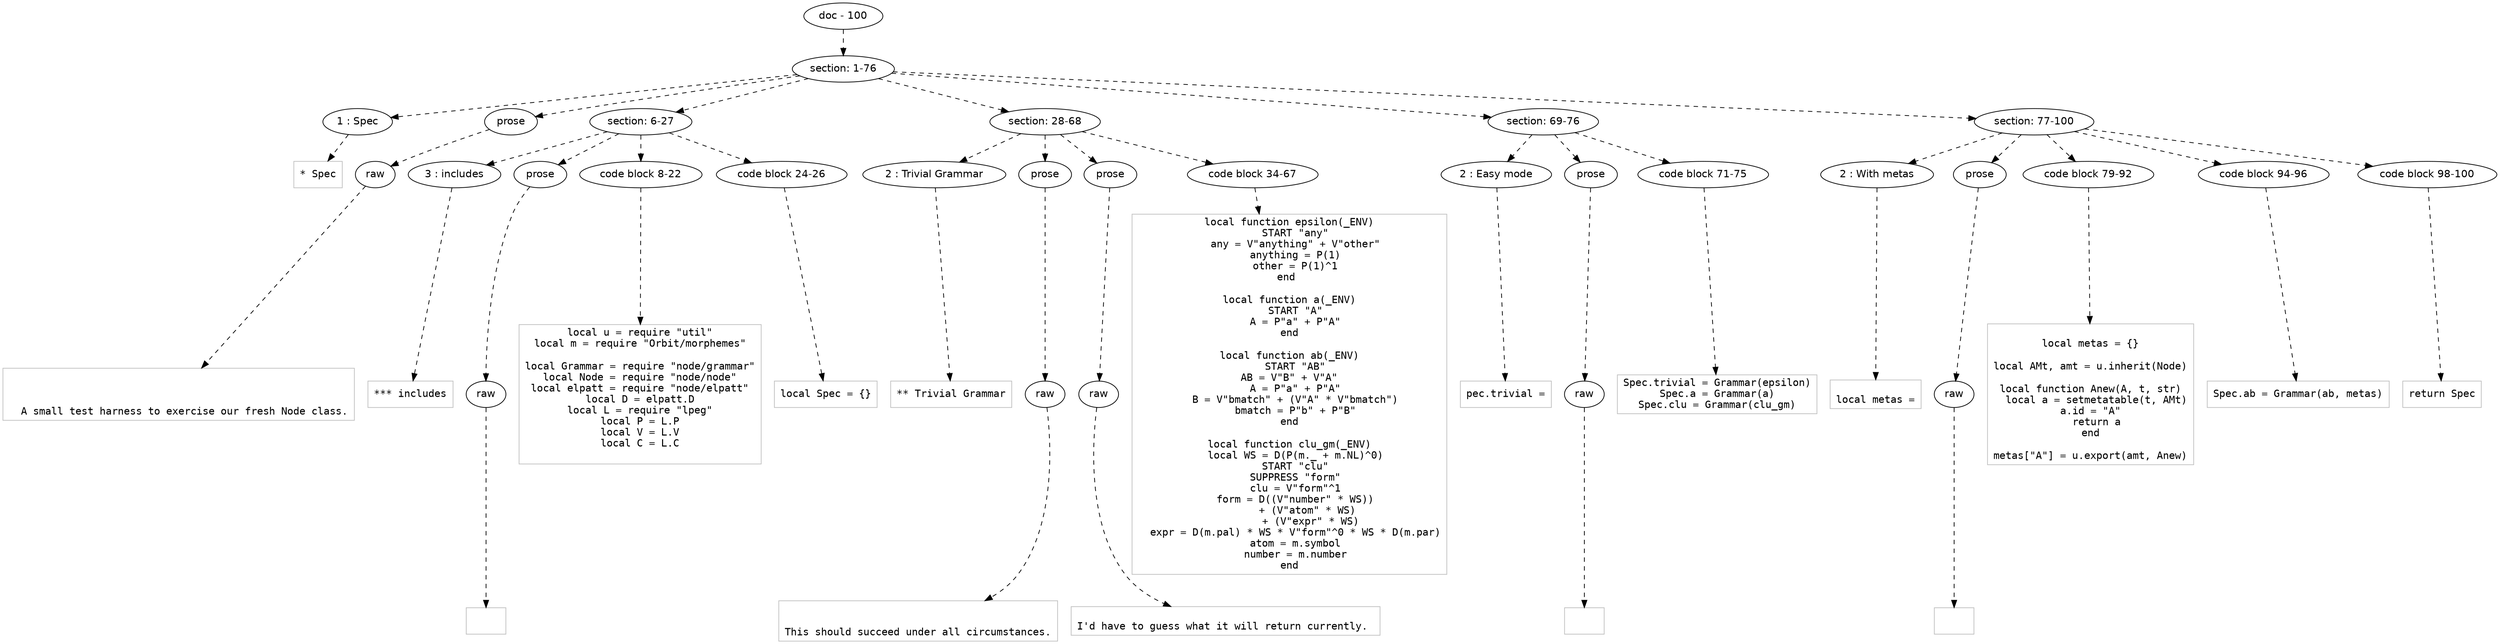 digraph lpegNode {

node [fontname=Helvetica]
edge [style=dashed]

doc_0 [label="doc - 100"]


doc_0 -> { section_1}
{rank=same; section_1}

section_1 [label="section: 1-76"]


// END RANK doc_0

section_1 -> { header_2 prose_3 section_4 section_5 section_6 section_7}
{rank=same; header_2 prose_3 section_4 section_5 section_6 section_7}

header_2 [label="1 : Spec"]

prose_3 [label="prose"]

section_4 [label="section: 6-27"]

section_5 [label="section: 28-68"]

section_6 [label="section: 69-76"]

section_7 [label="section: 77-100"]


// END RANK section_1

header_2 -> leaf_8
leaf_8  [color=Gray,shape=rectangle,fontname=Inconsolata,label="* Spec"]
// END RANK header_2

prose_3 -> { raw_9}
{rank=same; raw_9}

raw_9 [label="raw"]


// END RANK prose_3

raw_9 -> leaf_10
leaf_10  [color=Gray,shape=rectangle,fontname=Inconsolata,label="


  A small test harness to exercise our fresh Node class.
"]
// END RANK raw_9

section_4 -> { header_11 prose_12 codeblock_13 codeblock_14}
{rank=same; header_11 prose_12 codeblock_13 codeblock_14}

header_11 [label="3 : includes"]

prose_12 [label="prose"]

codeblock_13 [label="code block 8-22"]

codeblock_14 [label="code block 24-26"]


// END RANK section_4

header_11 -> leaf_15
leaf_15  [color=Gray,shape=rectangle,fontname=Inconsolata,label="*** includes"]
// END RANK header_11

prose_12 -> { raw_16}
{rank=same; raw_16}

raw_16 [label="raw"]


// END RANK prose_12

raw_16 -> leaf_17
leaf_17  [color=Gray,shape=rectangle,fontname=Inconsolata,label="
"]
// END RANK raw_16

codeblock_13 -> leaf_18
leaf_18  [color=Gray,shape=rectangle,fontname=Inconsolata,label="local u = require \"util\"
local m = require \"Orbit/morphemes\"

local Grammar = require \"node/grammar\"
local Node = require \"node/node\"
local elpatt = require \"node/elpatt\"
local D = elpatt.D
local L = require \"lpeg\"
local P = L.P
local V = L.V
local C = L.C

"]
// END RANK codeblock_13

codeblock_14 -> leaf_19
leaf_19  [color=Gray,shape=rectangle,fontname=Inconsolata,label="local Spec = {}"]
// END RANK codeblock_14

section_5 -> { header_20 prose_21 prose_22 codeblock_23}
{rank=same; header_20 prose_21 prose_22 codeblock_23}

header_20 [label="2 : Trivial Grammar"]

prose_21 [label="prose"]

prose_22 [label="prose"]

codeblock_23 [label="code block 34-67"]


// END RANK section_5

header_20 -> leaf_24
leaf_24  [color=Gray,shape=rectangle,fontname=Inconsolata,label="** Trivial Grammar"]
// END RANK header_20

prose_21 -> { raw_25}
{rank=same; raw_25}

raw_25 [label="raw"]


// END RANK prose_21

raw_25 -> leaf_26
leaf_26  [color=Gray,shape=rectangle,fontname=Inconsolata,label="

This should succeed under all circumstances.
"]
// END RANK raw_25

prose_22 -> { raw_27}
{rank=same; raw_27}

raw_27 [label="raw"]


// END RANK prose_22

raw_27 -> leaf_28
leaf_28  [color=Gray,shape=rectangle,fontname=Inconsolata,label="
I'd have to guess what it will return currently. 
"]
// END RANK raw_27

codeblock_23 -> leaf_29
leaf_29  [color=Gray,shape=rectangle,fontname=Inconsolata,label="local function epsilon(_ENV)
  START \"any\"
  any = V\"anything\" + V\"other\"
  anything = P(1)
  other = P(1)^1
end 

local function a(_ENV)
  START \"A\"
  A = P\"a\" + P\"A\"
end

local function ab(_ENV)
  START \"AB\"
  AB = V\"B\" + V\"A\"  
  A = P\"a\" + P\"A\"
  B = V\"bmatch\" + (V\"A\" * V\"bmatch\")
  bmatch = P\"b\" + P\"B\"
end

local function clu_gm(_ENV)
  local WS = D(P(m._ + m.NL)^0)
  START \"clu\"
  SUPPRESS \"form\"
  clu = V\"form\"^1
  form = D((V\"number\" * WS))
       + (V\"atom\" * WS) 
       + (V\"expr\" * WS)
  expr = D(m.pal) * WS * V\"form\"^0 * WS * D(m.par)
  atom = m.symbol
  number = m.number
end"]
// END RANK codeblock_23

section_6 -> { header_30 prose_31 codeblock_32}
{rank=same; header_30 prose_31 codeblock_32}

header_30 [label="2 : Easy mode"]

prose_31 [label="prose"]

codeblock_32 [label="code block 71-75"]


// END RANK section_6

header_30 -> leaf_33
leaf_33  [color=Gray,shape=rectangle,fontname=Inconsolata,label="pec.trivial ="]
// END RANK header_30

prose_31 -> { raw_34}
{rank=same; raw_34}

raw_34 [label="raw"]


// END RANK prose_31

raw_34 -> leaf_35
leaf_35  [color=Gray,shape=rectangle,fontname=Inconsolata,label="
"]
// END RANK raw_34

codeblock_32 -> leaf_36
leaf_36  [color=Gray,shape=rectangle,fontname=Inconsolata,label="Spec.trivial = Grammar(epsilon)
Spec.a = Grammar(a)
Spec.clu = Grammar(clu_gm)"]
// END RANK codeblock_32

section_7 -> { header_37 prose_38 codeblock_39 codeblock_40 codeblock_41}
{rank=same; header_37 prose_38 codeblock_39 codeblock_40 codeblock_41}

header_37 [label="2 : With metas"]

prose_38 [label="prose"]

codeblock_39 [label="code block 79-92"]

codeblock_40 [label="code block 94-96"]

codeblock_41 [label="code block 98-100"]


// END RANK section_7

header_37 -> leaf_42
leaf_42  [color=Gray,shape=rectangle,fontname=Inconsolata,label="
local metas ="]
// END RANK header_37

prose_38 -> { raw_43}
{rank=same; raw_43}

raw_43 [label="raw"]


// END RANK prose_38

raw_43 -> leaf_44
leaf_44  [color=Gray,shape=rectangle,fontname=Inconsolata,label="
"]
// END RANK raw_43

codeblock_39 -> leaf_45
leaf_45  [color=Gray,shape=rectangle,fontname=Inconsolata,label="
local metas = {}

local AMt, amt = u.inherit(Node)

local function Anew(A, t, str)
  local a = setmetatable(t, AMt)
  a.id = \"A\"  
  return a
end

metas[\"A\"] = u.export(amt, Anew)"]
// END RANK codeblock_39

codeblock_40 -> leaf_46
leaf_46  [color=Gray,shape=rectangle,fontname=Inconsolata,label="Spec.ab = Grammar(ab, metas)"]
// END RANK codeblock_40

codeblock_41 -> leaf_47
leaf_47  [color=Gray,shape=rectangle,fontname=Inconsolata,label="return Spec"]
// END RANK codeblock_41


}
